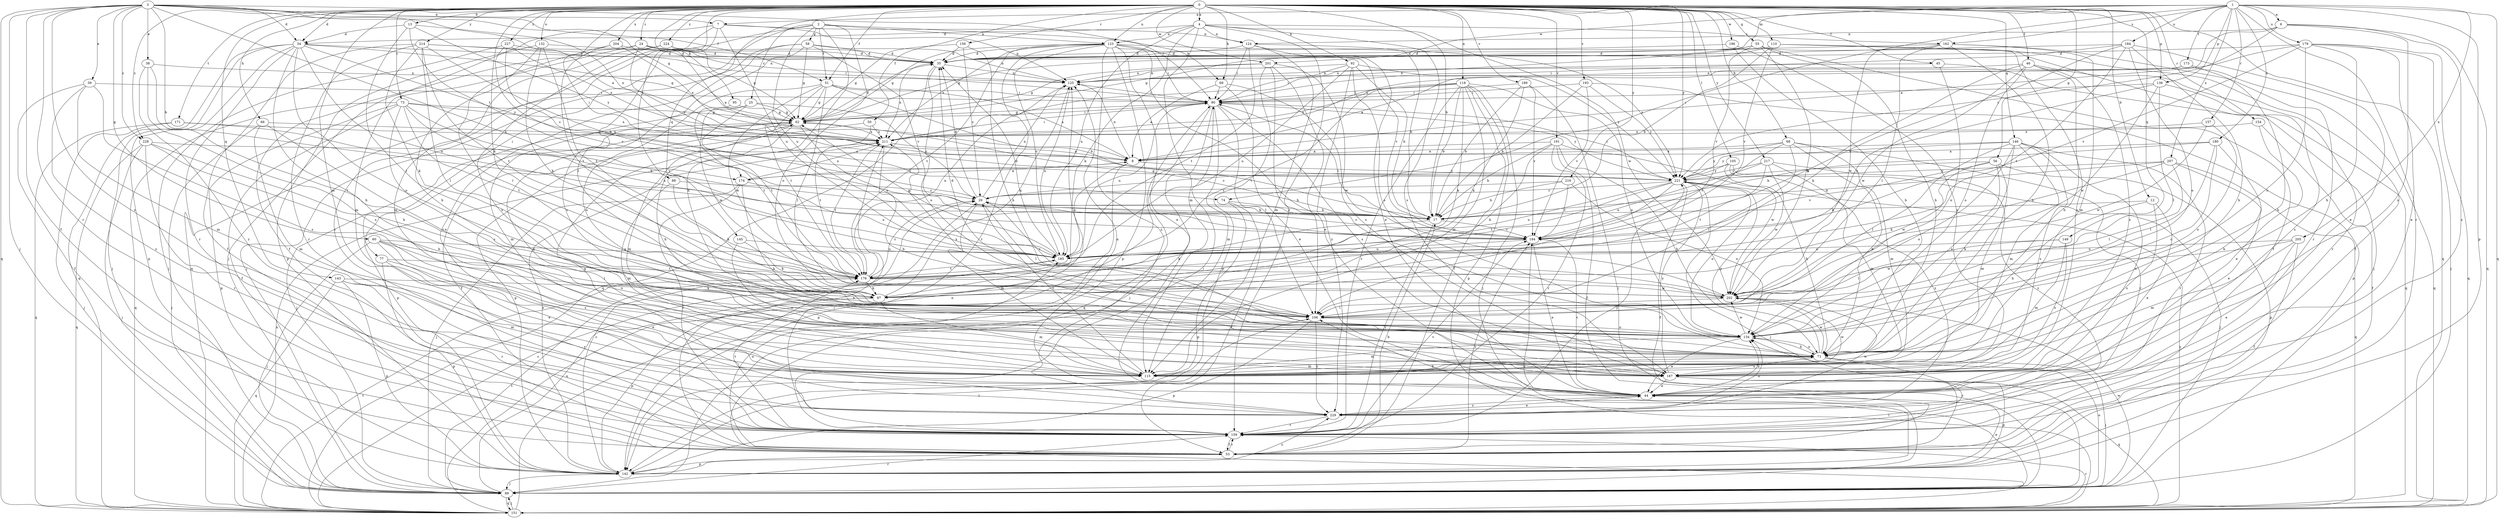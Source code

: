 strict digraph  {
0;
1;
2;
3;
4;
6;
7;
8;
12;
13;
17;
24;
25;
26;
34;
35;
38;
39;
44;
45;
46;
50;
51;
53;
55;
56;
58;
60;
62;
66;
68;
69;
71;
73;
74;
77;
80;
88;
89;
92;
95;
97;
105;
106;
110;
115;
118;
123;
124;
125;
132;
134;
136;
142;
143;
145;
146;
149;
151;
154;
156;
157;
159;
162;
167;
171;
173;
174;
176;
179;
180;
184;
185;
189;
191;
193;
194;
196;
201;
202;
204;
205;
207;
211;
214;
216;
217;
221;
224;
227;
228;
229;
0 -> 4  [label=a];
0 -> 12  [label=b];
0 -> 13  [label=b];
0 -> 17  [label=b];
0 -> 24  [label=c];
0 -> 34  [label=d];
0 -> 45  [label=f];
0 -> 46  [label=f];
0 -> 50  [label=f];
0 -> 51  [label=f];
0 -> 55  [label=g];
0 -> 56  [label=g];
0 -> 66  [label=h];
0 -> 68  [label=h];
0 -> 69  [label=h];
0 -> 73  [label=i];
0 -> 74  [label=i];
0 -> 88  [label=j];
0 -> 92  [label=k];
0 -> 95  [label=k];
0 -> 97  [label=k];
0 -> 105  [label=l];
0 -> 110  [label=m];
0 -> 115  [label=m];
0 -> 118  [label=n];
0 -> 123  [label=n];
0 -> 132  [label=o];
0 -> 136  [label=p];
0 -> 143  [label=q];
0 -> 145  [label=q];
0 -> 146  [label=q];
0 -> 149  [label=q];
0 -> 151  [label=q];
0 -> 154  [label=r];
0 -> 156  [label=r];
0 -> 171  [label=t];
0 -> 189  [label=v];
0 -> 191  [label=v];
0 -> 193  [label=v];
0 -> 196  [label=w];
0 -> 201  [label=w];
0 -> 204  [label=x];
0 -> 214  [label=y];
0 -> 216  [label=y];
0 -> 217  [label=y];
0 -> 221  [label=y];
0 -> 224  [label=z];
0 -> 227  [label=z];
0 -> 228  [label=z];
1 -> 6  [label=a];
1 -> 7  [label=a];
1 -> 74  [label=i];
1 -> 136  [label=p];
1 -> 142  [label=p];
1 -> 151  [label=q];
1 -> 157  [label=r];
1 -> 159  [label=r];
1 -> 162  [label=s];
1 -> 173  [label=t];
1 -> 179  [label=u];
1 -> 180  [label=u];
1 -> 184  [label=u];
1 -> 201  [label=w];
1 -> 205  [label=x];
1 -> 207  [label=x];
1 -> 211  [label=x];
2 -> 25  [label=c];
2 -> 51  [label=f];
2 -> 58  [label=g];
2 -> 69  [label=h];
2 -> 71  [label=h];
2 -> 77  [label=i];
2 -> 123  [label=n];
2 -> 134  [label=o];
2 -> 151  [label=q];
2 -> 185  [label=u];
3 -> 7  [label=a];
3 -> 8  [label=a];
3 -> 17  [label=b];
3 -> 34  [label=d];
3 -> 38  [label=e];
3 -> 39  [label=e];
3 -> 51  [label=f];
3 -> 53  [label=f];
3 -> 60  [label=g];
3 -> 62  [label=g];
3 -> 80  [label=i];
3 -> 89  [label=j];
3 -> 151  [label=q];
3 -> 159  [label=r];
3 -> 174  [label=t];
3 -> 228  [label=z];
3 -> 229  [label=z];
4 -> 34  [label=d];
4 -> 97  [label=k];
4 -> 106  [label=l];
4 -> 115  [label=m];
4 -> 123  [label=n];
4 -> 124  [label=n];
4 -> 162  [label=s];
4 -> 167  [label=s];
4 -> 185  [label=u];
4 -> 202  [label=w];
6 -> 8  [label=a];
6 -> 124  [label=n];
6 -> 151  [label=q];
6 -> 167  [label=s];
6 -> 221  [label=y];
6 -> 229  [label=z];
7 -> 89  [label=j];
7 -> 106  [label=l];
7 -> 124  [label=n];
7 -> 125  [label=n];
7 -> 159  [label=r];
7 -> 185  [label=u];
8 -> 125  [label=n];
8 -> 142  [label=p];
8 -> 174  [label=t];
8 -> 185  [label=u];
8 -> 221  [label=y];
12 -> 17  [label=b];
12 -> 44  [label=e];
12 -> 71  [label=h];
12 -> 167  [label=s];
13 -> 34  [label=d];
13 -> 106  [label=l];
13 -> 174  [label=t];
13 -> 211  [label=x];
13 -> 221  [label=y];
17 -> 26  [label=c];
17 -> 62  [label=g];
17 -> 97  [label=k];
17 -> 159  [label=r];
17 -> 194  [label=v];
24 -> 8  [label=a];
24 -> 35  [label=d];
24 -> 53  [label=f];
24 -> 115  [label=m];
24 -> 125  [label=n];
24 -> 221  [label=y];
25 -> 26  [label=c];
25 -> 62  [label=g];
25 -> 115  [label=m];
25 -> 176  [label=t];
25 -> 202  [label=w];
26 -> 17  [label=b];
26 -> 35  [label=d];
26 -> 106  [label=l];
26 -> 115  [label=m];
26 -> 125  [label=n];
34 -> 35  [label=d];
34 -> 62  [label=g];
34 -> 71  [label=h];
34 -> 89  [label=j];
34 -> 134  [label=o];
34 -> 142  [label=p];
34 -> 151  [label=q];
34 -> 159  [label=r];
34 -> 185  [label=u];
34 -> 221  [label=y];
35 -> 125  [label=n];
35 -> 134  [label=o];
35 -> 151  [label=q];
35 -> 211  [label=x];
38 -> 106  [label=l];
38 -> 125  [label=n];
38 -> 167  [label=s];
38 -> 229  [label=z];
39 -> 53  [label=f];
39 -> 80  [label=i];
39 -> 115  [label=m];
39 -> 167  [label=s];
39 -> 229  [label=z];
44 -> 125  [label=n];
44 -> 134  [label=o];
44 -> 194  [label=v];
44 -> 229  [label=z];
45 -> 125  [label=n];
45 -> 134  [label=o];
45 -> 151  [label=q];
46 -> 71  [label=h];
46 -> 97  [label=k];
46 -> 125  [label=n];
46 -> 134  [label=o];
46 -> 159  [label=r];
46 -> 167  [label=s];
46 -> 202  [label=w];
50 -> 142  [label=p];
50 -> 176  [label=t];
50 -> 211  [label=x];
51 -> 8  [label=a];
51 -> 17  [label=b];
51 -> 62  [label=g];
51 -> 80  [label=i];
51 -> 106  [label=l];
51 -> 134  [label=o];
51 -> 176  [label=t];
51 -> 202  [label=w];
53 -> 17  [label=b];
53 -> 142  [label=p];
53 -> 159  [label=r];
53 -> 185  [label=u];
53 -> 194  [label=v];
53 -> 211  [label=x];
55 -> 35  [label=d];
55 -> 53  [label=f];
55 -> 62  [label=g];
55 -> 71  [label=h];
55 -> 89  [label=j];
55 -> 194  [label=v];
55 -> 202  [label=w];
56 -> 115  [label=m];
56 -> 134  [label=o];
56 -> 142  [label=p];
56 -> 194  [label=v];
56 -> 202  [label=w];
56 -> 221  [label=y];
58 -> 35  [label=d];
58 -> 62  [label=g];
58 -> 89  [label=j];
58 -> 125  [label=n];
58 -> 167  [label=s];
58 -> 194  [label=v];
58 -> 229  [label=z];
60 -> 44  [label=e];
60 -> 89  [label=j];
60 -> 106  [label=l];
60 -> 134  [label=o];
60 -> 167  [label=s];
60 -> 185  [label=u];
62 -> 35  [label=d];
62 -> 53  [label=f];
62 -> 71  [label=h];
62 -> 80  [label=i];
62 -> 89  [label=j];
62 -> 115  [label=m];
62 -> 142  [label=p];
62 -> 185  [label=u];
62 -> 211  [label=x];
66 -> 89  [label=j];
66 -> 115  [label=m];
66 -> 134  [label=o];
66 -> 211  [label=x];
68 -> 8  [label=a];
68 -> 71  [label=h];
68 -> 106  [label=l];
68 -> 115  [label=m];
68 -> 159  [label=r];
68 -> 194  [label=v];
68 -> 221  [label=y];
69 -> 8  [label=a];
69 -> 44  [label=e];
69 -> 80  [label=i];
69 -> 202  [label=w];
71 -> 89  [label=j];
71 -> 115  [label=m];
71 -> 134  [label=o];
71 -> 159  [label=r];
71 -> 167  [label=s];
71 -> 202  [label=w];
71 -> 221  [label=y];
73 -> 53  [label=f];
73 -> 62  [label=g];
73 -> 142  [label=p];
73 -> 151  [label=q];
73 -> 167  [label=s];
73 -> 176  [label=t];
73 -> 185  [label=u];
73 -> 194  [label=v];
73 -> 211  [label=x];
74 -> 17  [label=b];
74 -> 53  [label=f];
74 -> 142  [label=p];
77 -> 44  [label=e];
77 -> 142  [label=p];
77 -> 159  [label=r];
77 -> 176  [label=t];
80 -> 62  [label=g];
80 -> 89  [label=j];
80 -> 106  [label=l];
80 -> 115  [label=m];
80 -> 151  [label=q];
80 -> 167  [label=s];
80 -> 185  [label=u];
80 -> 221  [label=y];
88 -> 26  [label=c];
88 -> 97  [label=k];
88 -> 115  [label=m];
89 -> 134  [label=o];
89 -> 151  [label=q];
89 -> 159  [label=r];
89 -> 176  [label=t];
89 -> 185  [label=u];
89 -> 194  [label=v];
89 -> 202  [label=w];
92 -> 17  [label=b];
92 -> 80  [label=i];
92 -> 125  [label=n];
92 -> 134  [label=o];
92 -> 185  [label=u];
92 -> 221  [label=y];
92 -> 229  [label=z];
95 -> 62  [label=g];
95 -> 176  [label=t];
97 -> 115  [label=m];
97 -> 125  [label=n];
97 -> 142  [label=p];
105 -> 26  [label=c];
105 -> 71  [label=h];
105 -> 89  [label=j];
105 -> 221  [label=y];
105 -> 229  [label=z];
106 -> 134  [label=o];
106 -> 142  [label=p];
106 -> 229  [label=z];
110 -> 17  [label=b];
110 -> 35  [label=d];
110 -> 53  [label=f];
110 -> 62  [label=g];
110 -> 167  [label=s];
110 -> 194  [label=v];
115 -> 26  [label=c];
115 -> 62  [label=g];
115 -> 71  [label=h];
115 -> 202  [label=w];
118 -> 17  [label=b];
118 -> 53  [label=f];
118 -> 80  [label=i];
118 -> 89  [label=j];
118 -> 97  [label=k];
118 -> 115  [label=m];
118 -> 134  [label=o];
118 -> 142  [label=p];
118 -> 159  [label=r];
118 -> 176  [label=t];
118 -> 211  [label=x];
123 -> 35  [label=d];
123 -> 44  [label=e];
123 -> 62  [label=g];
123 -> 71  [label=h];
123 -> 80  [label=i];
123 -> 142  [label=p];
123 -> 159  [label=r];
123 -> 176  [label=t];
123 -> 185  [label=u];
123 -> 194  [label=v];
123 -> 211  [label=x];
123 -> 221  [label=y];
123 -> 229  [label=z];
124 -> 17  [label=b];
124 -> 35  [label=d];
124 -> 44  [label=e];
124 -> 80  [label=i];
124 -> 115  [label=m];
124 -> 176  [label=t];
125 -> 80  [label=i];
125 -> 185  [label=u];
132 -> 35  [label=d];
132 -> 71  [label=h];
132 -> 97  [label=k];
132 -> 142  [label=p];
132 -> 176  [label=t];
134 -> 44  [label=e];
134 -> 71  [label=h];
134 -> 115  [label=m];
134 -> 202  [label=w];
134 -> 211  [label=x];
136 -> 80  [label=i];
136 -> 106  [label=l];
136 -> 167  [label=s];
136 -> 185  [label=u];
136 -> 202  [label=w];
142 -> 26  [label=c];
142 -> 44  [label=e];
142 -> 89  [label=j];
142 -> 106  [label=l];
142 -> 211  [label=x];
142 -> 229  [label=z];
143 -> 97  [label=k];
143 -> 115  [label=m];
143 -> 142  [label=p];
143 -> 151  [label=q];
143 -> 159  [label=r];
145 -> 97  [label=k];
145 -> 167  [label=s];
145 -> 185  [label=u];
146 -> 8  [label=a];
146 -> 44  [label=e];
146 -> 71  [label=h];
146 -> 106  [label=l];
146 -> 115  [label=m];
146 -> 134  [label=o];
146 -> 159  [label=r];
146 -> 167  [label=s];
146 -> 221  [label=y];
149 -> 106  [label=l];
149 -> 115  [label=m];
149 -> 167  [label=s];
149 -> 185  [label=u];
151 -> 26  [label=c];
151 -> 80  [label=i];
151 -> 89  [label=j];
151 -> 106  [label=l];
151 -> 125  [label=n];
151 -> 159  [label=r];
151 -> 176  [label=t];
151 -> 211  [label=x];
151 -> 221  [label=y];
154 -> 44  [label=e];
154 -> 53  [label=f];
154 -> 211  [label=x];
156 -> 26  [label=c];
156 -> 35  [label=d];
156 -> 62  [label=g];
156 -> 71  [label=h];
157 -> 134  [label=o];
157 -> 202  [label=w];
157 -> 211  [label=x];
159 -> 53  [label=f];
159 -> 80  [label=i];
159 -> 176  [label=t];
159 -> 194  [label=v];
159 -> 221  [label=y];
162 -> 35  [label=d];
162 -> 71  [label=h];
162 -> 106  [label=l];
162 -> 115  [label=m];
162 -> 159  [label=r];
162 -> 202  [label=w];
167 -> 44  [label=e];
167 -> 142  [label=p];
167 -> 151  [label=q];
167 -> 221  [label=y];
171 -> 17  [label=b];
171 -> 89  [label=j];
171 -> 151  [label=q];
171 -> 211  [label=x];
173 -> 8  [label=a];
173 -> 71  [label=h];
173 -> 125  [label=n];
173 -> 151  [label=q];
174 -> 8  [label=a];
174 -> 71  [label=h];
174 -> 89  [label=j];
174 -> 159  [label=r];
174 -> 185  [label=u];
174 -> 211  [label=x];
176 -> 26  [label=c];
176 -> 97  [label=k];
176 -> 125  [label=n];
176 -> 202  [label=w];
179 -> 35  [label=d];
179 -> 44  [label=e];
179 -> 71  [label=h];
179 -> 89  [label=j];
179 -> 134  [label=o];
179 -> 151  [label=q];
179 -> 194  [label=v];
179 -> 211  [label=x];
180 -> 8  [label=a];
180 -> 17  [label=b];
180 -> 71  [label=h];
180 -> 106  [label=l];
180 -> 134  [label=o];
184 -> 35  [label=d];
184 -> 44  [label=e];
184 -> 71  [label=h];
184 -> 80  [label=i];
184 -> 134  [label=o];
184 -> 176  [label=t];
184 -> 185  [label=u];
185 -> 35  [label=d];
185 -> 62  [label=g];
185 -> 176  [label=t];
189 -> 17  [label=b];
189 -> 80  [label=i];
189 -> 89  [label=j];
189 -> 97  [label=k];
189 -> 194  [label=v];
191 -> 8  [label=a];
191 -> 17  [label=b];
191 -> 53  [label=f];
191 -> 71  [label=h];
191 -> 97  [label=k];
191 -> 159  [label=r];
191 -> 202  [label=w];
193 -> 17  [label=b];
193 -> 80  [label=i];
193 -> 142  [label=p];
193 -> 194  [label=v];
193 -> 221  [label=y];
194 -> 26  [label=c];
194 -> 44  [label=e];
194 -> 80  [label=i];
194 -> 185  [label=u];
196 -> 35  [label=d];
196 -> 71  [label=h];
196 -> 167  [label=s];
201 -> 44  [label=e];
201 -> 62  [label=g];
201 -> 125  [label=n];
201 -> 142  [label=p];
201 -> 159  [label=r];
201 -> 167  [label=s];
202 -> 26  [label=c];
202 -> 35  [label=d];
202 -> 106  [label=l];
204 -> 35  [label=d];
204 -> 106  [label=l];
204 -> 176  [label=t];
204 -> 211  [label=x];
205 -> 44  [label=e];
205 -> 53  [label=f];
205 -> 115  [label=m];
205 -> 185  [label=u];
205 -> 202  [label=w];
207 -> 17  [label=b];
207 -> 44  [label=e];
207 -> 97  [label=k];
207 -> 106  [label=l];
207 -> 151  [label=q];
207 -> 221  [label=y];
211 -> 8  [label=a];
211 -> 71  [label=h];
211 -> 80  [label=i];
211 -> 176  [label=t];
214 -> 17  [label=b];
214 -> 35  [label=d];
214 -> 53  [label=f];
214 -> 80  [label=i];
214 -> 97  [label=k];
214 -> 106  [label=l];
214 -> 159  [label=r];
214 -> 176  [label=t];
216 -> 17  [label=b];
216 -> 26  [label=c];
216 -> 134  [label=o];
216 -> 194  [label=v];
217 -> 115  [label=m];
217 -> 176  [label=t];
217 -> 185  [label=u];
217 -> 202  [label=w];
217 -> 221  [label=y];
217 -> 229  [label=z];
221 -> 26  [label=c];
221 -> 53  [label=f];
221 -> 80  [label=i];
221 -> 89  [label=j];
221 -> 106  [label=l];
221 -> 134  [label=o];
221 -> 176  [label=t];
221 -> 185  [label=u];
224 -> 35  [label=d];
224 -> 62  [label=g];
224 -> 115  [label=m];
224 -> 167  [label=s];
227 -> 26  [label=c];
227 -> 35  [label=d];
227 -> 89  [label=j];
227 -> 194  [label=v];
227 -> 211  [label=x];
228 -> 8  [label=a];
228 -> 71  [label=h];
228 -> 89  [label=j];
228 -> 97  [label=k];
228 -> 151  [label=q];
228 -> 159  [label=r];
229 -> 44  [label=e];
229 -> 62  [label=g];
229 -> 134  [label=o];
229 -> 159  [label=r];
229 -> 202  [label=w];
}
